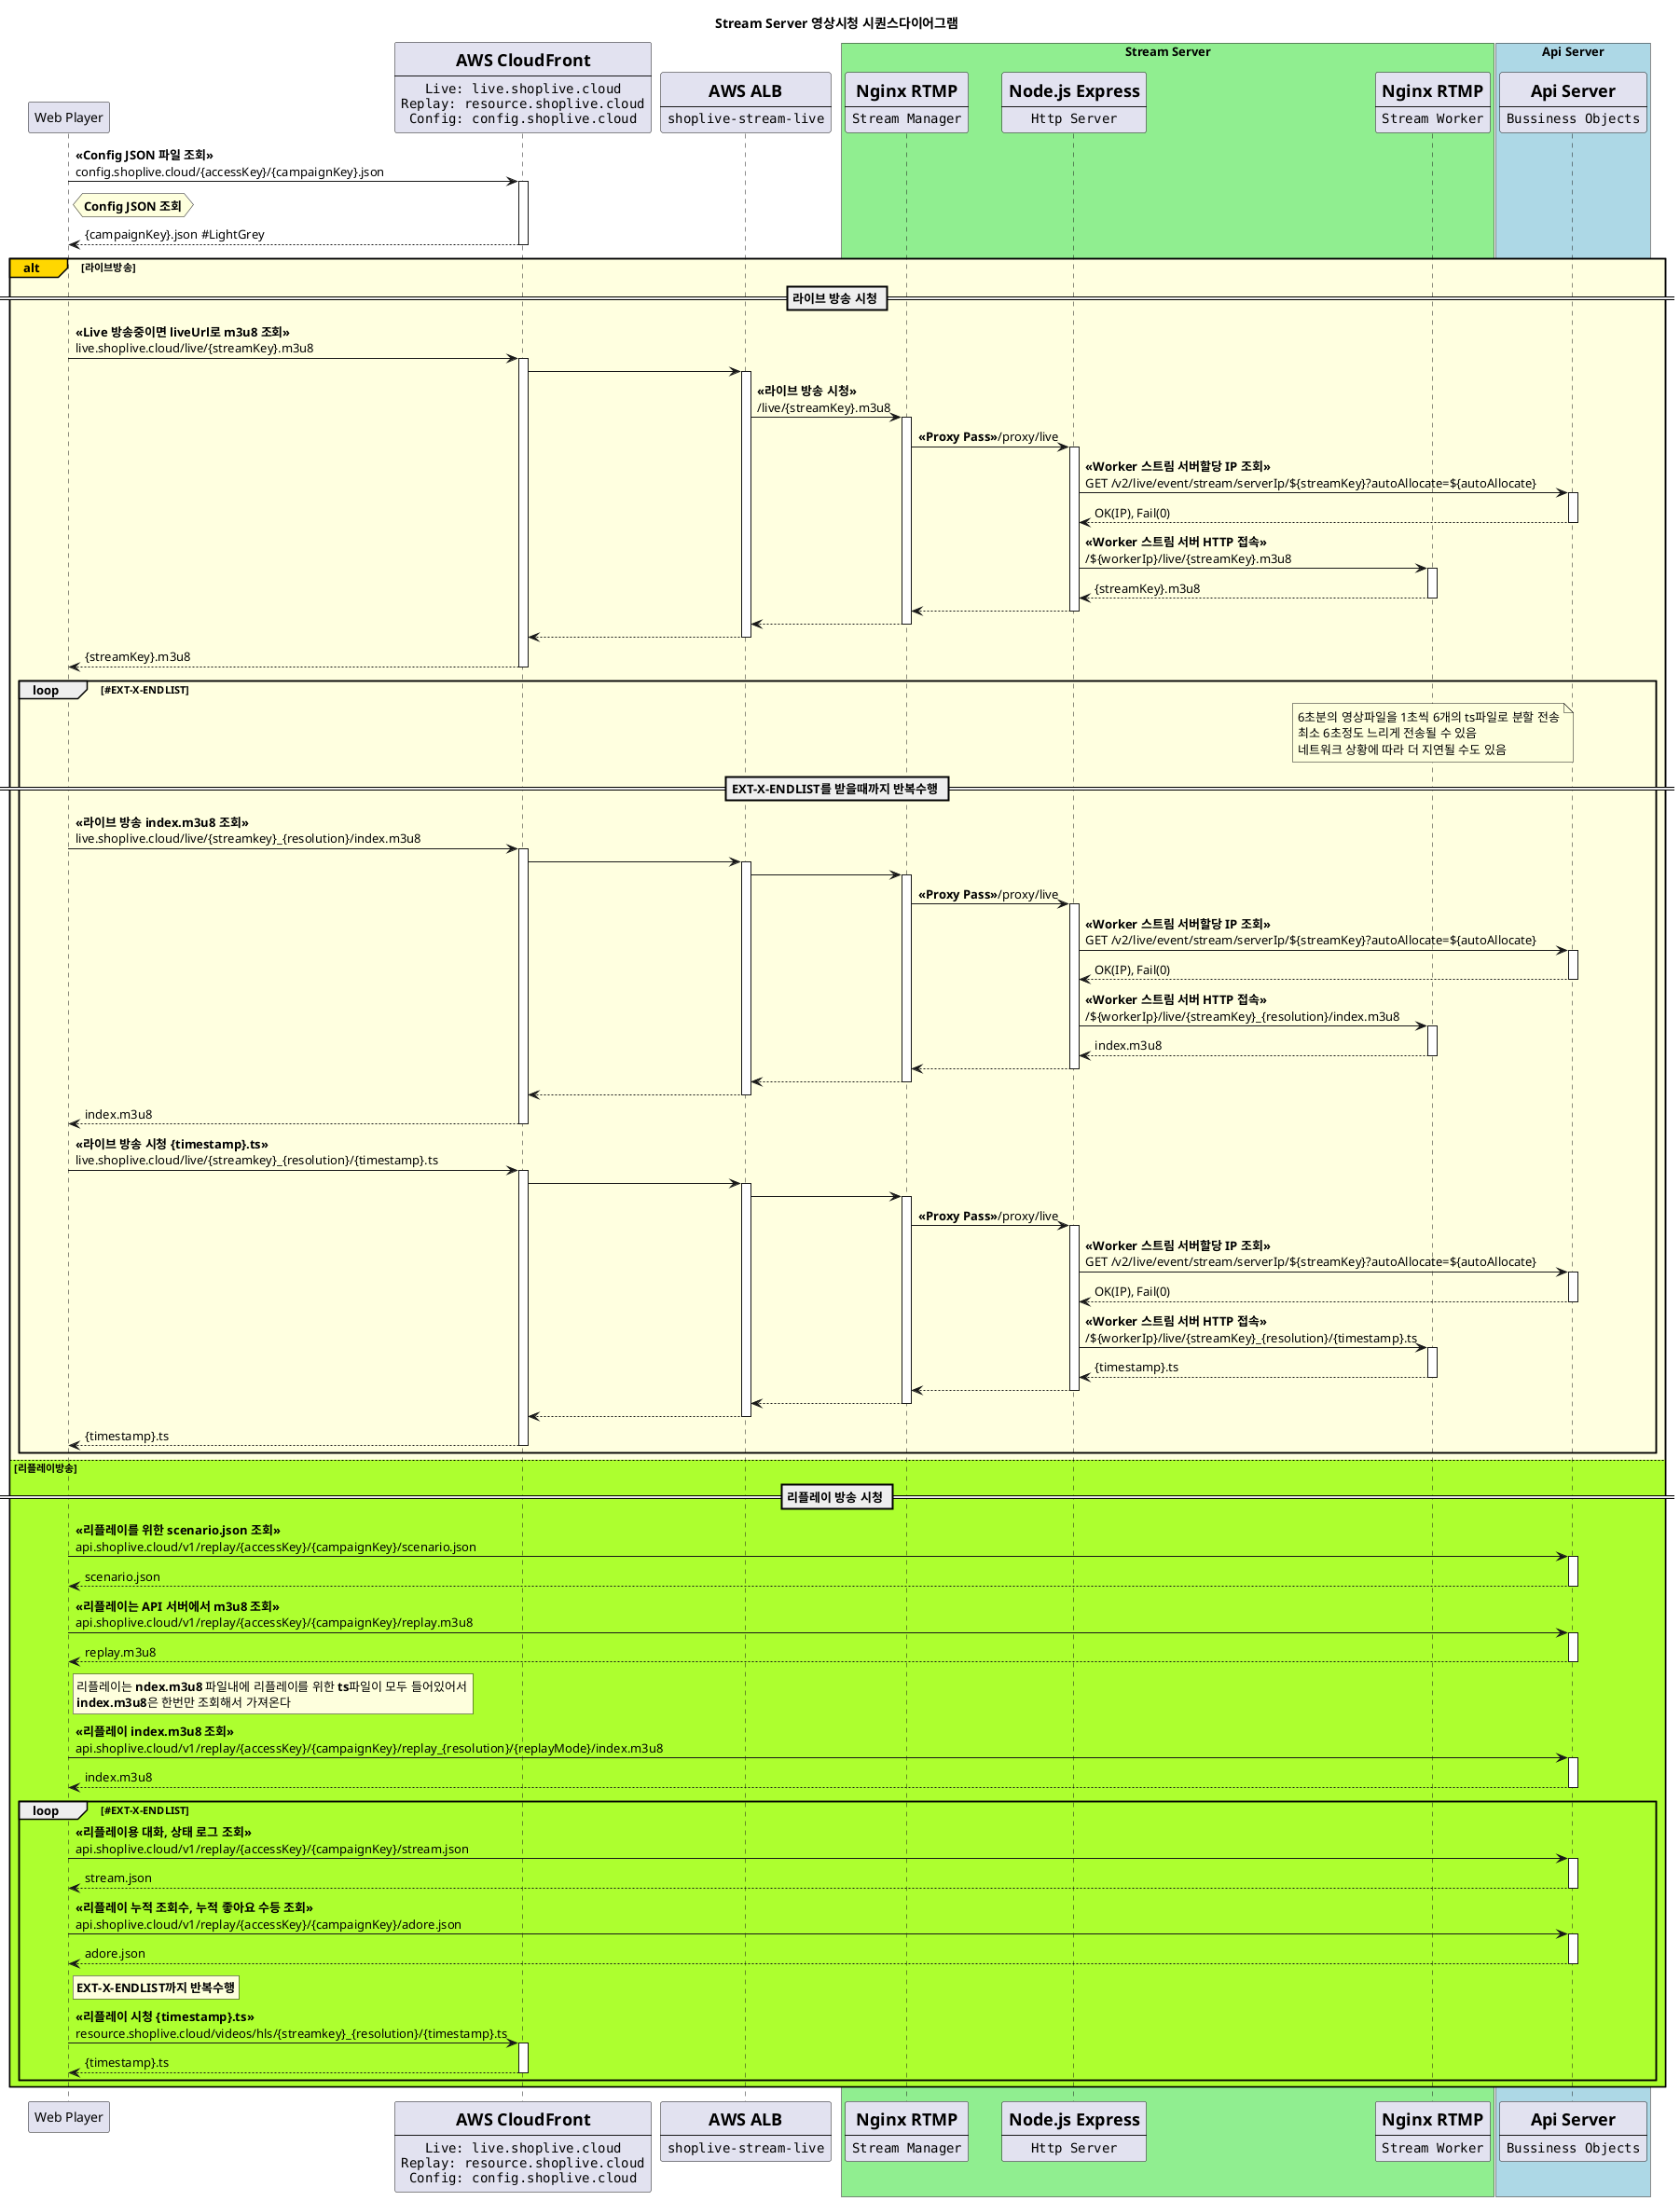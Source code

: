 @@startuml

title "Stream Server 영상시청 시퀀스다이어그램"

participant "Web Player" as webplayer
participant cloudfront [
    =AWS CloudFront 
    ----
    ""Live: live.shoplive.cloud""
    ""Replay: resource.shoplive.cloud""
    ""Config: config.shoplive.cloud""
]
participant lb [
    =AWS ALB 
    ----
    ""shoplive-stream-live""
]
box "Stream Server" #LightGreen
participant manager [
    =Nginx RTMP
    ----
    ""Stream Manager""
]
participant httpserver [
    =Node.js Express
    ----
    ""Http Server""
]
participant worker [
    =Nginx RTMP
    ----
    ""Stream Worker""
]
end box
box "Api Server" #LightBlue
participant bo [
    =Api Server
    ----
    ""Bussiness Objects""
]

webplayer -> cloudfront ++ : **<<Config JSON 파일 조회>>**\nconfig.shoplive.cloud/{accessKey}/{campaignKey}.json
hnote right webplayer : **Config JSON 조회**
return {campaignKey}.json #LightGrey

alt#Gold #LightYellow **라이브방송**

    == 라이브 방송 시청 ==

    webplayer -> cloudfront ++ : **<<Live 방송중이면 liveUrl로 m3u8 조회>>**\nlive.shoplive.cloud/live/{streamKey}.m3u8
        cloudfront -> lb ++
            lb -> manager ++ : **<<라이브 방송 시청>>**\n/live/{streamKey}.m3u8
                manager -> httpserver ++ : **<<Proxy Pass>>**/proxy/live
                    httpserver -> bo ++ : **<<Worker 스트림 서버할당 IP 조회>>**\nGET /v2/live/event/stream/serverIp/${streamKey}?autoAllocate=${autoAllocate}
                    return OK(IP), Fail(0)
                    httpserver -> worker ++ : **<<Worker 스트림 서버 HTTP 접속>>**\n/${workerIp}/live/{streamKey}.m3u8
                    return {streamKey}.m3u8
                return
            return
        return
    return {streamKey}.m3u8

    loop #EXT-X-ENDLIST
    
    note over of worker
    6초분의 영상파일을 1초씩 6개의 ts파일로 분할 전송
    최소 6초정도 느리게 전송될 수 있음
    네트워크 상황에 따라 더 지연될 수도 있음
    end note

    == EXT-X-ENDLIST를 받을때까지 반복수행 ==

        webplayer -> cloudfront ++ : **<<라이브 방송 index.m3u8 조회>>**\nlive.shoplive.cloud/live/{streamkey}_{resolution}/index.m3u8
            cloudfront -> lb ++
                lb -> manager ++ 
                    manager -> httpserver ++ : **<<Proxy Pass>>**/proxy/live
                        httpserver -> bo ++ : **<<Worker 스트림 서버할당 IP 조회>>**\nGET /v2/live/event/stream/serverIp/${streamKey}?autoAllocate=${autoAllocate}
                        return OK(IP), Fail(0)
                        httpserver -> worker ++ : **<<Worker 스트림 서버 HTTP 접속>>**\n/${workerIp}/live/{streamKey}_{resolution}/index.m3u8
                        return index.m3u8
                    return
                return
            return
        return index.m3u8

        webplayer -> cloudfront ++ : **<<라이브 방송 시청 {timestamp}.ts>>**\nlive.shoplive.cloud/live/{streamkey}_{resolution}/{timestamp}.ts
            cloudfront -> lb ++
                lb -> manager ++ 
                    manager -> httpserver ++ : **<<Proxy Pass>>**/proxy/live
                        httpserver -> bo ++ : **<<Worker 스트림 서버할당 IP 조회>>**\nGET /v2/live/event/stream/serverIp/${streamKey}?autoAllocate=${autoAllocate}
                        return OK(IP), Fail(0)
                        httpserver -> worker ++ : **<<Worker 스트림 서버 HTTP 접속>>**\n/${workerIp}/live/{streamKey}_{resolution}/{timestamp}.ts
                        return {timestamp}.ts
                    return
                return
            return
        return {timestamp}.ts
    end
else #GreenYellow **리플레이방송**

    == 리플레이 방송 시청 ==

    webplayer -> bo ++ : **<<리플레이를 위한 scenario.json 조회>>**\napi.shoplive.cloud/v1/replay/{accessKey}/{campaignKey}/scenario.json
    return scenario.json

    webplayer -> bo ++ : **<<리플레이는 API 서버에서 m3u8 조회>>**\napi.shoplive.cloud/v1/replay/{accessKey}/{campaignKey}/replay.m3u8
    return replay.m3u8

    rnote right of webplayer
    리플레이는 **ndex.m3u8** 파일내에 리플레이를 위한 **ts**파일이 모두 들어있어서 
    **index.m3u8**은 한번만 조회해서 가져온다
    endrnote 

    webplayer -> bo ++ : **<<리플레이 index.m3u8 조회>>**\napi.shoplive.cloud/v1/replay/{accessKey}/{campaignKey}/replay_{resolution}/{replayMode}/index.m3u8
    return index.m3u8

    loop #EXT-X-ENDLIST 

        webplayer -> bo ++ : **<<리플레이용 대화, 상태 로그 조회>>**\napi.shoplive.cloud/v1/replay/{accessKey}/{campaignKey}/stream.json
        return stream.json

        webplayer -> bo ++ : **<<리플레이 누적 조회수, 누적 좋아요 수등 조회>>**\napi.shoplive.cloud/v1/replay/{accessKey}/{campaignKey}/adore.json
        return adore.json

        rnote right of webplayer
        **EXT-X-ENDLIST까지 반복수행**
        endrnote

        webplayer -> cloudfront ++ :  **<<리플레이 시청 {timestamp}.ts>>**\nresource.shoplive.cloud/videos/hls/{streamkey}_{resolution}/{timestamp}.ts
        return {timestamp}.ts

    end

end

@@enduml